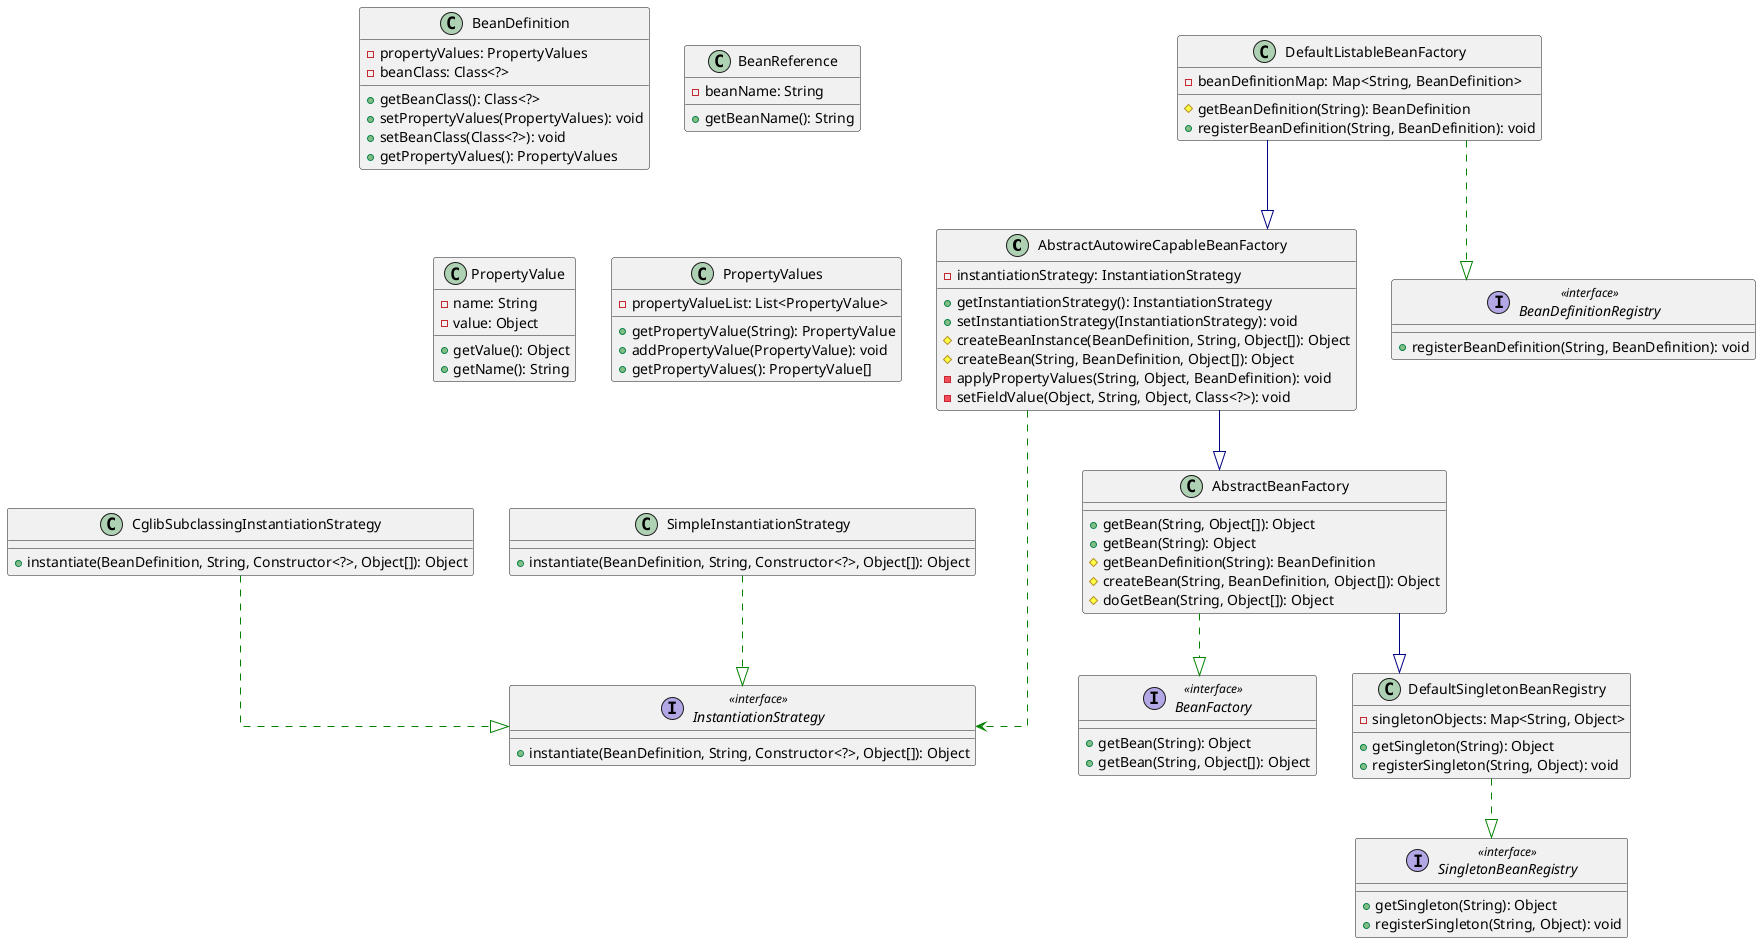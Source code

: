 @startuml
top to bottom direction
skinparam linetype ortho

class AbstractAutowireCapableBeanFactory {
  - instantiationStrategy: InstantiationStrategy
  + getInstantiationStrategy(): InstantiationStrategy
  + setInstantiationStrategy(InstantiationStrategy): void
  # createBeanInstance(BeanDefinition, String, Object[]): Object
  # createBean(String, BeanDefinition, Object[]): Object
  - applyPropertyValues(String, Object, BeanDefinition): void
  - setFieldValue(Object, String, Object, Class<?>): void
}
class AbstractBeanFactory {
  + getBean(String, Object[]): Object
  + getBean(String): Object
  # getBeanDefinition(String): BeanDefinition
  # createBean(String, BeanDefinition, Object[]): Object
  # doGetBean(String, Object[]): Object
}
class BeanDefinition {
  - propertyValues: PropertyValues
  - beanClass: Class<?>
  + getBeanClass(): Class<?>
  + setPropertyValues(PropertyValues): void
  + setBeanClass(Class<?>): void
  + getPropertyValues(): PropertyValues
}
interface BeanDefinitionRegistry << interface >> {
  + registerBeanDefinition(String, BeanDefinition): void
}
interface BeanFactory << interface >> {
  + getBean(String): Object
  + getBean(String, Object[]): Object
}
class BeanReference {
  - beanName: String
  + getBeanName(): String
}
class CglibSubclassingInstantiationStrategy {
  + instantiate(BeanDefinition, String, Constructor<?>, Object[]): Object
}
class DefaultListableBeanFactory {
  - beanDefinitionMap: Map<String, BeanDefinition>
  # getBeanDefinition(String): BeanDefinition
  + registerBeanDefinition(String, BeanDefinition): void
}
class DefaultSingletonBeanRegistry {
  - singletonObjects: Map<String, Object>
  + getSingleton(String): Object
  + registerSingleton(String, Object): void
}
interface InstantiationStrategy << interface >> {
  + instantiate(BeanDefinition, String, Constructor<?>, Object[]): Object
}
class PropertyValue {
  - name: String
  - value: Object
  + getValue(): Object
  + getName(): String
}
class PropertyValues {
  - propertyValueList: List<PropertyValue>
  + getPropertyValue(String): PropertyValue
  + addPropertyValue(PropertyValue): void
  + getPropertyValues(): PropertyValue[]
}
class SimpleInstantiationStrategy {
  + instantiate(BeanDefinition, String, Constructor<?>, Object[]): Object
}
interface SingletonBeanRegistry << interface >> {
  + getSingleton(String): Object
  + registerSingleton(String, Object): void
}

AbstractAutowireCapableBeanFactory     -[#000082,plain]-^  AbstractBeanFactory
AbstractBeanFactory                    -[#008200,dashed]-^  BeanFactory
AbstractBeanFactory                    -[#000082,plain]-^  DefaultSingletonBeanRegistry
CglibSubclassingInstantiationStrategy  -[#008200,dashed]-^  InstantiationStrategy
DefaultListableBeanFactory             -[#000082,plain]-^  AbstractAutowireCapableBeanFactory
AbstractAutowireCapableBeanFactory   -[#008200,dashed]..> InstantiationStrategy
DefaultListableBeanFactory             -[#008200,dashed]-^  BeanDefinitionRegistry
DefaultSingletonBeanRegistry           -[#008200,dashed]-^  SingletonBeanRegistry
SimpleInstantiationStrategy            -[#008200,dashed]-^  InstantiationStrategy
@enduml
